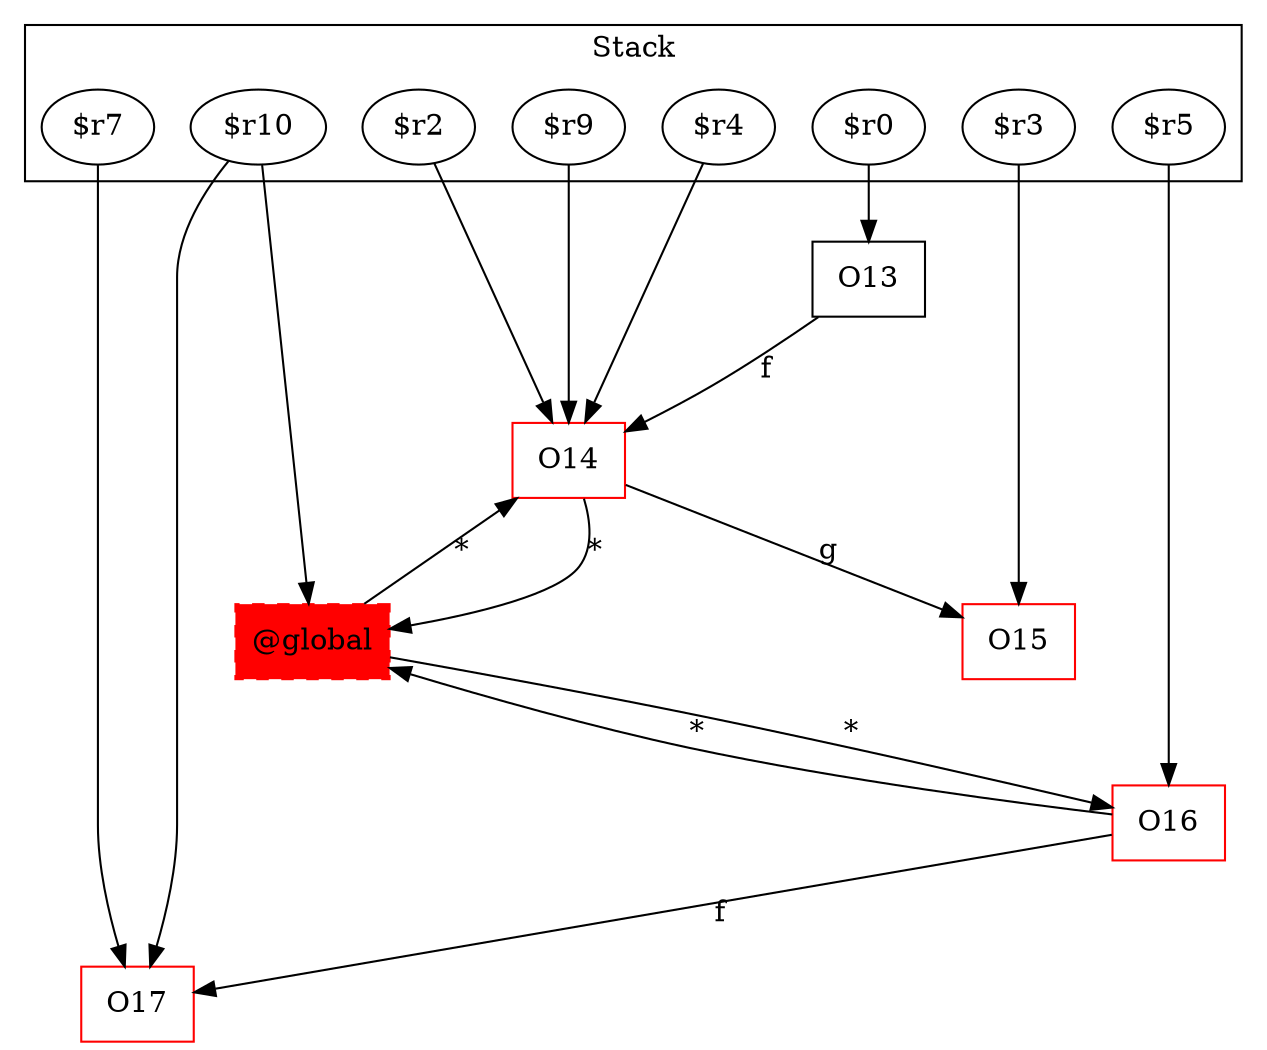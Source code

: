 digraph sample {
  rankDir="LR";
  subgraph cluster_0 {
    label="Stack"
    "$r2"; "$r0"; "$r10"; "$r9"; "$r7"; "$r5"; "$r3"; "$r4"; 
  }
  "$r2" -> { O14[shape=box]};
  "$r0" -> { O13[shape=box]};
  "$r10" -> { O17[shape=box]"@global"[shape=box]};
  "$r9" -> { O14[shape=box]};
  "$r7" -> { O17[shape=box]};
  "$r5" -> { O16[shape=box]};
  "$r3" -> { O15[shape=box]};
  "$r4" -> { O14[shape=box]};
  O13 -> O14[label="f", weight="0.2"]
  O14 -> "@global"[label="*", weight="0.2"]
  O14 -> O15[label="g", weight="0.2"]
  O16 -> "@global"[label="*", weight="0.2"]
  O16 -> O17[label="f", weight="0.2"]
  "@global" -> O14[label="*", weight="0.2"]
  "@global" -> O16[label="*", weight="0.2"]
  "@global"[shape=box, style="filled,dashed"];
  O15[color="red"];
  O14[color="red"];
  O17[color="red"];
  O16[color="red"];
  "@global"[color="red"];
}
